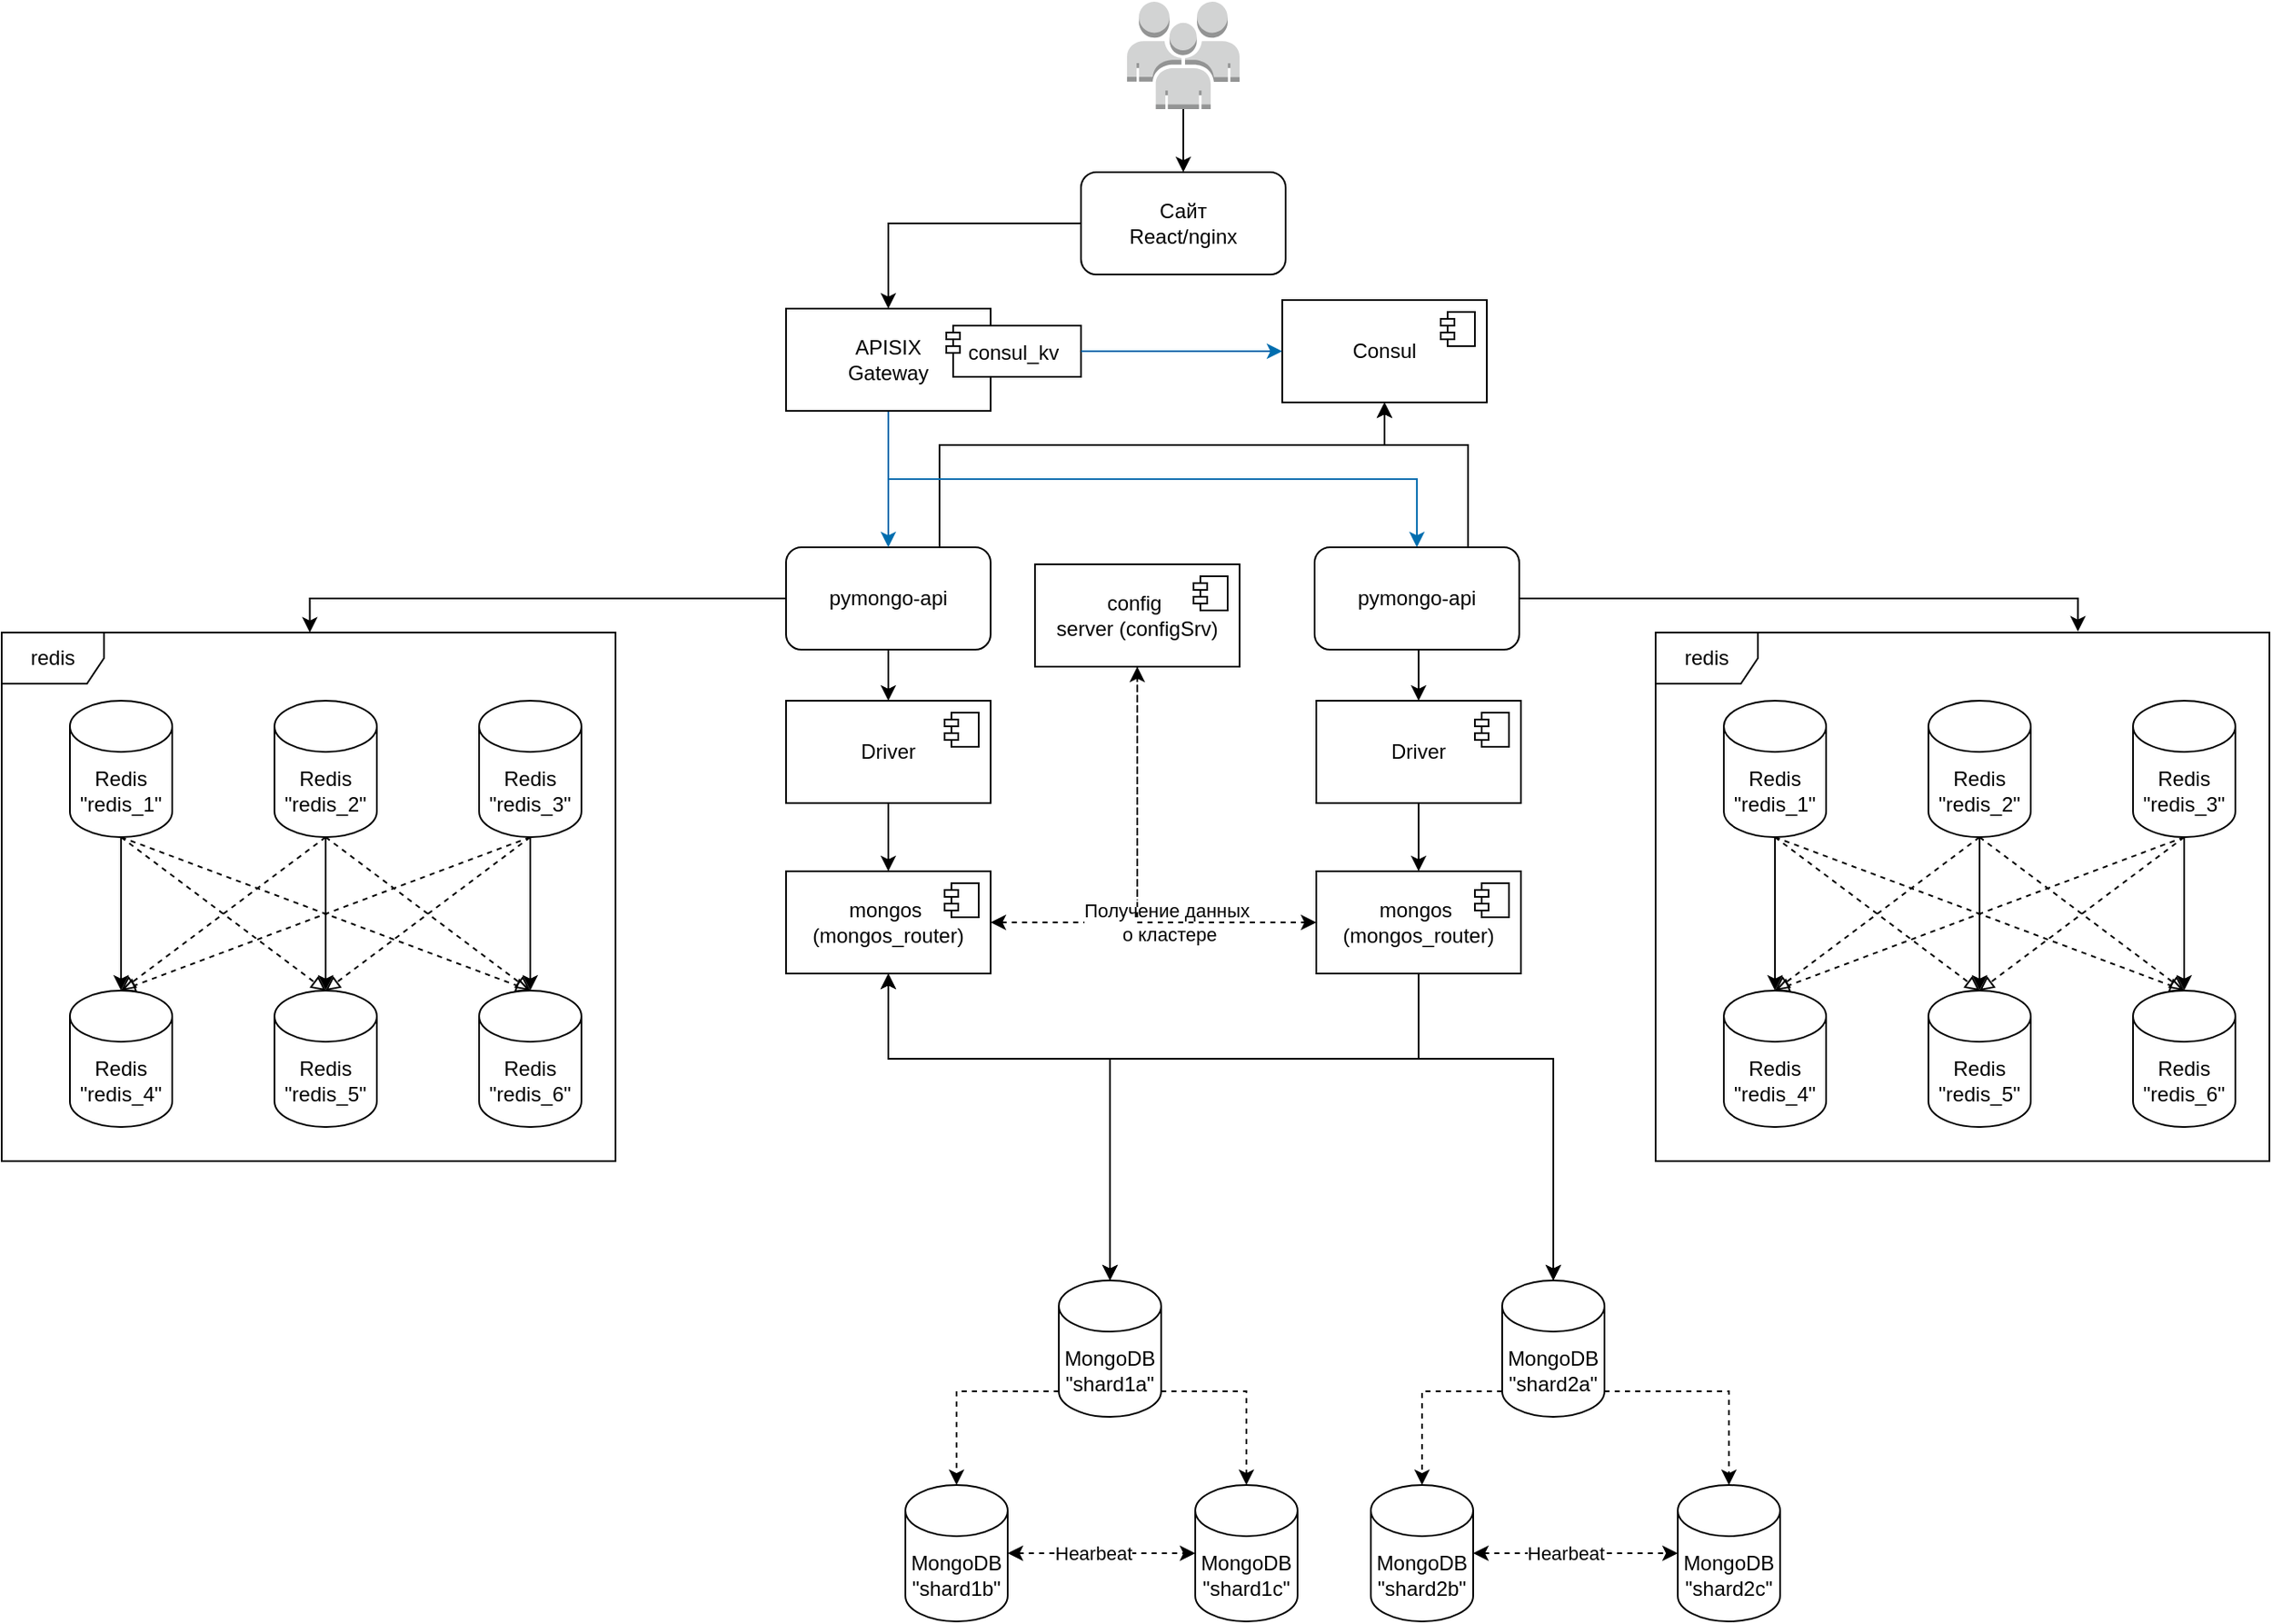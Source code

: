 <mxfile version="24.7.5">
  <diagram name="Страница — 1" id="JHpKE70PW2dIJ-TmPm44">
    <mxGraphModel dx="2440" dy="2577" grid="1" gridSize="10" guides="1" tooltips="1" connect="1" arrows="1" fold="1" page="1" pageScale="1" pageWidth="827" pageHeight="1169" math="0" shadow="0">
      <root>
        <mxCell id="0" />
        <mxCell id="1" parent="0" />
        <mxCell id="jbRxhANZMNm-0LjO1Y-F-145" value="MongoDB&lt;div&gt;&quot;shard1a&quot;&lt;/div&gt;" style="shape=cylinder3;whiteSpace=wrap;html=1;boundedLbl=1;backgroundOutline=1;size=15;" vertex="1" parent="1">
          <mxGeometry x="920" y="90" width="60" height="80" as="geometry" />
        </mxCell>
        <mxCell id="jbRxhANZMNm-0LjO1Y-F-146" style="edgeStyle=orthogonalEdgeStyle;rounded=0;orthogonalLoop=1;jettySize=auto;html=1;exitX=0.5;exitY=1;exitDx=0;exitDy=0;startArrow=classic;startFill=1;" edge="1" parent="1" source="jbRxhANZMNm-0LjO1Y-F-147" target="jbRxhANZMNm-0LjO1Y-F-145">
          <mxGeometry relative="1" as="geometry">
            <Array as="points">
              <mxPoint x="820" y="-40" />
              <mxPoint x="950" y="-40" />
            </Array>
          </mxGeometry>
        </mxCell>
        <mxCell id="jbRxhANZMNm-0LjO1Y-F-147" value="mongos&amp;nbsp;&lt;div&gt;(mongos_router)&lt;/div&gt;" style="html=1;dropTarget=0;whiteSpace=wrap;" vertex="1" parent="1">
          <mxGeometry x="760" y="-150" width="120" height="60" as="geometry" />
        </mxCell>
        <mxCell id="jbRxhANZMNm-0LjO1Y-F-148" value="" style="shape=module;jettyWidth=8;jettyHeight=4;" vertex="1" parent="jbRxhANZMNm-0LjO1Y-F-147">
          <mxGeometry x="1" width="20" height="20" relative="1" as="geometry">
            <mxPoint x="-27" y="7" as="offset" />
          </mxGeometry>
        </mxCell>
        <mxCell id="jbRxhANZMNm-0LjO1Y-F-149" style="edgeStyle=orthogonalEdgeStyle;rounded=0;orthogonalLoop=1;jettySize=auto;html=1;exitX=1;exitY=0.5;exitDx=0;exitDy=0;dashed=1;startArrow=classic;startFill=1;" edge="1" parent="1" source="jbRxhANZMNm-0LjO1Y-F-147" target="jbRxhANZMNm-0LjO1Y-F-152">
          <mxGeometry relative="1" as="geometry">
            <mxPoint x="1130" y="50" as="sourcePoint" />
          </mxGeometry>
        </mxCell>
        <mxCell id="jbRxhANZMNm-0LjO1Y-F-150" value="Получение данных&lt;div&gt;&amp;nbsp;о кластере&lt;/div&gt;" style="edgeLabel;html=1;align=center;verticalAlign=middle;resizable=0;points=[];" vertex="1" connectable="0" parent="jbRxhANZMNm-0LjO1Y-F-149">
          <mxGeometry x="-0.554" y="2" relative="1" as="geometry">
            <mxPoint x="50" y="2" as="offset" />
          </mxGeometry>
        </mxCell>
        <mxCell id="jbRxhANZMNm-0LjO1Y-F-151" style="edgeStyle=orthogonalEdgeStyle;rounded=0;orthogonalLoop=1;jettySize=auto;html=1;exitX=0.5;exitY=1;exitDx=0;exitDy=0;entryX=0;entryY=0.5;entryDx=0;entryDy=0;dashed=1;" edge="1" parent="1" source="jbRxhANZMNm-0LjO1Y-F-152" target="jbRxhANZMNm-0LjO1Y-F-228">
          <mxGeometry relative="1" as="geometry" />
        </mxCell>
        <mxCell id="jbRxhANZMNm-0LjO1Y-F-152" value="config&amp;nbsp;&lt;div&gt;server (configSrv)&lt;/div&gt;" style="html=1;dropTarget=0;whiteSpace=wrap;" vertex="1" parent="1">
          <mxGeometry x="906" y="-330" width="120" height="60" as="geometry" />
        </mxCell>
        <mxCell id="jbRxhANZMNm-0LjO1Y-F-153" value="" style="shape=module;jettyWidth=8;jettyHeight=4;" vertex="1" parent="jbRxhANZMNm-0LjO1Y-F-152">
          <mxGeometry x="1" width="20" height="20" relative="1" as="geometry">
            <mxPoint x="-27" y="7" as="offset" />
          </mxGeometry>
        </mxCell>
        <mxCell id="jbRxhANZMNm-0LjO1Y-F-154" style="edgeStyle=orthogonalEdgeStyle;rounded=0;orthogonalLoop=1;jettySize=auto;html=1;exitX=0.5;exitY=1;exitDx=0;exitDy=0;entryX=0.5;entryY=0;entryDx=0;entryDy=0;" edge="1" parent="1" source="jbRxhANZMNm-0LjO1Y-F-157" target="jbRxhANZMNm-0LjO1Y-F-173">
          <mxGeometry relative="1" as="geometry" />
        </mxCell>
        <mxCell id="jbRxhANZMNm-0LjO1Y-F-155" style="edgeStyle=orthogonalEdgeStyle;rounded=0;orthogonalLoop=1;jettySize=auto;html=1;exitX=0;exitY=0.5;exitDx=0;exitDy=0;entryX=0.502;entryY=0;entryDx=0;entryDy=0;entryPerimeter=0;" edge="1" parent="1" source="jbRxhANZMNm-0LjO1Y-F-157" target="jbRxhANZMNm-0LjO1Y-F-191">
          <mxGeometry relative="1" as="geometry">
            <mxPoint x="530" y="-180" as="targetPoint" />
          </mxGeometry>
        </mxCell>
        <mxCell id="jbRxhANZMNm-0LjO1Y-F-156" style="edgeStyle=orthogonalEdgeStyle;rounded=0;orthogonalLoop=1;jettySize=auto;html=1;exitX=0.75;exitY=0;exitDx=0;exitDy=0;entryX=0.5;entryY=1;entryDx=0;entryDy=0;" edge="1" parent="1" source="jbRxhANZMNm-0LjO1Y-F-157" target="jbRxhANZMNm-0LjO1Y-F-201">
          <mxGeometry relative="1" as="geometry">
            <Array as="points">
              <mxPoint x="850" y="-400" />
              <mxPoint x="1111" y="-400" />
            </Array>
          </mxGeometry>
        </mxCell>
        <mxCell id="jbRxhANZMNm-0LjO1Y-F-157" value="pymongo-api" style="rounded=1;whiteSpace=wrap;html=1;" vertex="1" parent="1">
          <mxGeometry x="760" y="-340" width="120" height="60" as="geometry" />
        </mxCell>
        <mxCell id="jbRxhANZMNm-0LjO1Y-F-158" style="edgeStyle=orthogonalEdgeStyle;rounded=0;orthogonalLoop=1;jettySize=auto;html=1;exitX=0.5;exitY=1;exitDx=0;exitDy=0;entryX=0.5;entryY=0;entryDx=0;entryDy=0;entryPerimeter=0;startArrow=classic;startFill=1;" edge="1" parent="1" source="jbRxhANZMNm-0LjO1Y-F-147" target="jbRxhANZMNm-0LjO1Y-F-165">
          <mxGeometry relative="1" as="geometry">
            <mxPoint x="1070" y="80" as="sourcePoint" />
            <mxPoint x="1070" y="140" as="targetPoint" />
            <Array as="points">
              <mxPoint x="820" y="-40" />
              <mxPoint x="1210" y="-40" />
            </Array>
          </mxGeometry>
        </mxCell>
        <mxCell id="jbRxhANZMNm-0LjO1Y-F-159" value="&lt;div&gt;MongoDB&lt;div&gt;&quot;shard1b&quot;&lt;/div&gt;&lt;/div&gt;" style="shape=cylinder3;whiteSpace=wrap;html=1;boundedLbl=1;backgroundOutline=1;size=15;" vertex="1" parent="1">
          <mxGeometry x="830" y="210" width="60" height="80" as="geometry" />
        </mxCell>
        <mxCell id="jbRxhANZMNm-0LjO1Y-F-160" value="&lt;div&gt;MongoDB&lt;div&gt;&quot;shard1c&quot;&lt;/div&gt;&lt;/div&gt;" style="shape=cylinder3;whiteSpace=wrap;html=1;boundedLbl=1;backgroundOutline=1;size=15;" vertex="1" parent="1">
          <mxGeometry x="1000" y="210" width="60" height="80" as="geometry" />
        </mxCell>
        <mxCell id="jbRxhANZMNm-0LjO1Y-F-161" style="edgeStyle=orthogonalEdgeStyle;rounded=0;orthogonalLoop=1;jettySize=auto;html=1;exitX=0;exitY=1;exitDx=0;exitDy=-15;exitPerimeter=0;entryX=0.5;entryY=0;entryDx=0;entryDy=0;entryPerimeter=0;dashed=1;" edge="1" parent="1" source="jbRxhANZMNm-0LjO1Y-F-145" target="jbRxhANZMNm-0LjO1Y-F-159">
          <mxGeometry relative="1" as="geometry">
            <mxPoint x="950" y="340" as="targetPoint" />
          </mxGeometry>
        </mxCell>
        <mxCell id="jbRxhANZMNm-0LjO1Y-F-162" style="edgeStyle=orthogonalEdgeStyle;rounded=0;orthogonalLoop=1;jettySize=auto;html=1;exitX=1;exitY=1;exitDx=0;exitDy=-15;exitPerimeter=0;entryX=0.5;entryY=0;entryDx=0;entryDy=0;entryPerimeter=0;dashed=1;" edge="1" parent="1" source="jbRxhANZMNm-0LjO1Y-F-145" target="jbRxhANZMNm-0LjO1Y-F-160">
          <mxGeometry relative="1" as="geometry" />
        </mxCell>
        <mxCell id="jbRxhANZMNm-0LjO1Y-F-163" style="edgeStyle=orthogonalEdgeStyle;rounded=0;orthogonalLoop=1;jettySize=auto;html=1;exitX=1;exitY=0.5;exitDx=0;exitDy=0;exitPerimeter=0;entryX=0;entryY=0.5;entryDx=0;entryDy=0;entryPerimeter=0;startArrow=classic;startFill=1;dashed=1;" edge="1" parent="1" source="jbRxhANZMNm-0LjO1Y-F-159" target="jbRxhANZMNm-0LjO1Y-F-160">
          <mxGeometry relative="1" as="geometry" />
        </mxCell>
        <mxCell id="jbRxhANZMNm-0LjO1Y-F-164" value="Hearbeat" style="edgeLabel;html=1;align=center;verticalAlign=middle;resizable=0;points=[];" vertex="1" connectable="0" parent="jbRxhANZMNm-0LjO1Y-F-163">
          <mxGeometry x="-0.203" relative="1" as="geometry">
            <mxPoint x="6" as="offset" />
          </mxGeometry>
        </mxCell>
        <mxCell id="jbRxhANZMNm-0LjO1Y-F-165" value="MongoDB&lt;div&gt;&quot;shard2a&quot;&lt;br&gt;&lt;/div&gt;" style="shape=cylinder3;whiteSpace=wrap;html=1;boundedLbl=1;backgroundOutline=1;size=15;" vertex="1" parent="1">
          <mxGeometry x="1180" y="90" width="60" height="80" as="geometry" />
        </mxCell>
        <mxCell id="jbRxhANZMNm-0LjO1Y-F-166" value="&lt;div&gt;MongoDB&lt;div&gt;&quot;shard2b&quot;&lt;/div&gt;&lt;/div&gt;" style="shape=cylinder3;whiteSpace=wrap;html=1;boundedLbl=1;backgroundOutline=1;size=15;" vertex="1" parent="1">
          <mxGeometry x="1103" y="210" width="60" height="80" as="geometry" />
        </mxCell>
        <mxCell id="jbRxhANZMNm-0LjO1Y-F-167" value="MongoDB&lt;div&gt;&quot;shard2c&quot;&lt;/div&gt;" style="shape=cylinder3;whiteSpace=wrap;html=1;boundedLbl=1;backgroundOutline=1;size=15;" vertex="1" parent="1">
          <mxGeometry x="1283" y="210" width="60" height="80" as="geometry" />
        </mxCell>
        <mxCell id="jbRxhANZMNm-0LjO1Y-F-168" style="edgeStyle=orthogonalEdgeStyle;rounded=0;orthogonalLoop=1;jettySize=auto;html=1;exitX=0;exitY=1;exitDx=0;exitDy=-15;exitPerimeter=0;dashed=1;entryX=0.5;entryY=0;entryDx=0;entryDy=0;entryPerimeter=0;" edge="1" parent="1" source="jbRxhANZMNm-0LjO1Y-F-165" target="jbRxhANZMNm-0LjO1Y-F-166">
          <mxGeometry relative="1" as="geometry">
            <mxPoint x="1220" y="340" as="targetPoint" />
          </mxGeometry>
        </mxCell>
        <mxCell id="jbRxhANZMNm-0LjO1Y-F-169" style="edgeStyle=orthogonalEdgeStyle;rounded=0;orthogonalLoop=1;jettySize=auto;html=1;exitX=1;exitY=1;exitDx=0;exitDy=-15;exitPerimeter=0;entryX=0.5;entryY=0;entryDx=0;entryDy=0;entryPerimeter=0;dashed=1;" edge="1" parent="1" source="jbRxhANZMNm-0LjO1Y-F-165" target="jbRxhANZMNm-0LjO1Y-F-167">
          <mxGeometry relative="1" as="geometry" />
        </mxCell>
        <mxCell id="jbRxhANZMNm-0LjO1Y-F-170" style="edgeStyle=orthogonalEdgeStyle;rounded=0;orthogonalLoop=1;jettySize=auto;html=1;exitX=1;exitY=0.5;exitDx=0;exitDy=0;exitPerimeter=0;entryX=0;entryY=0.5;entryDx=0;entryDy=0;entryPerimeter=0;startArrow=classic;startFill=1;dashed=1;" edge="1" parent="1" source="jbRxhANZMNm-0LjO1Y-F-166" target="jbRxhANZMNm-0LjO1Y-F-167">
          <mxGeometry relative="1" as="geometry" />
        </mxCell>
        <mxCell id="jbRxhANZMNm-0LjO1Y-F-171" value="Hearbeat" style="edgeLabel;html=1;align=center;verticalAlign=middle;resizable=0;points=[];" vertex="1" connectable="0" parent="jbRxhANZMNm-0LjO1Y-F-170">
          <mxGeometry x="-0.203" relative="1" as="geometry">
            <mxPoint x="6" as="offset" />
          </mxGeometry>
        </mxCell>
        <mxCell id="jbRxhANZMNm-0LjO1Y-F-172" style="edgeStyle=orthogonalEdgeStyle;rounded=0;orthogonalLoop=1;jettySize=auto;html=1;exitX=0.5;exitY=1;exitDx=0;exitDy=0;entryX=0.5;entryY=0;entryDx=0;entryDy=0;" edge="1" parent="1" source="jbRxhANZMNm-0LjO1Y-F-173" target="jbRxhANZMNm-0LjO1Y-F-147">
          <mxGeometry relative="1" as="geometry" />
        </mxCell>
        <mxCell id="jbRxhANZMNm-0LjO1Y-F-173" value="Driver" style="html=1;dropTarget=0;whiteSpace=wrap;" vertex="1" parent="1">
          <mxGeometry x="760" y="-250" width="120" height="60" as="geometry" />
        </mxCell>
        <mxCell id="jbRxhANZMNm-0LjO1Y-F-174" value="" style="shape=module;jettyWidth=8;jettyHeight=4;" vertex="1" parent="jbRxhANZMNm-0LjO1Y-F-173">
          <mxGeometry x="1" width="20" height="20" relative="1" as="geometry">
            <mxPoint x="-27" y="7" as="offset" />
          </mxGeometry>
        </mxCell>
        <mxCell id="jbRxhANZMNm-0LjO1Y-F-175" value="" style="group" vertex="1" connectable="0" parent="1">
          <mxGeometry x="300" y="-290" width="360" height="310" as="geometry" />
        </mxCell>
        <mxCell id="jbRxhANZMNm-0LjO1Y-F-176" value="Redis&lt;div&gt;&quot;redis_1&quot;&lt;/div&gt;" style="shape=cylinder3;whiteSpace=wrap;html=1;boundedLbl=1;backgroundOutline=1;size=15;" vertex="1" parent="jbRxhANZMNm-0LjO1Y-F-175">
          <mxGeometry x="40" y="40" width="60" height="80" as="geometry" />
        </mxCell>
        <mxCell id="jbRxhANZMNm-0LjO1Y-F-177" value="Redis&lt;div&gt;&quot;redis_2&quot;&lt;/div&gt;" style="shape=cylinder3;whiteSpace=wrap;html=1;boundedLbl=1;backgroundOutline=1;size=15;" vertex="1" parent="jbRxhANZMNm-0LjO1Y-F-175">
          <mxGeometry x="160" y="40" width="60" height="80" as="geometry" />
        </mxCell>
        <mxCell id="jbRxhANZMNm-0LjO1Y-F-178" value="Redis&lt;div&gt;&quot;redis_3&quot;&lt;/div&gt;" style="shape=cylinder3;whiteSpace=wrap;html=1;boundedLbl=1;backgroundOutline=1;size=15;" vertex="1" parent="jbRxhANZMNm-0LjO1Y-F-175">
          <mxGeometry x="280" y="40" width="60" height="80" as="geometry" />
        </mxCell>
        <mxCell id="jbRxhANZMNm-0LjO1Y-F-179" value="Redis&lt;div&gt;&quot;redis_4&quot;&lt;/div&gt;" style="shape=cylinder3;whiteSpace=wrap;html=1;boundedLbl=1;backgroundOutline=1;size=15;" vertex="1" parent="jbRxhANZMNm-0LjO1Y-F-175">
          <mxGeometry x="40" y="210" width="60" height="80" as="geometry" />
        </mxCell>
        <mxCell id="jbRxhANZMNm-0LjO1Y-F-180" value="Redis&lt;div&gt;&quot;redis_5&quot;&lt;/div&gt;" style="shape=cylinder3;whiteSpace=wrap;html=1;boundedLbl=1;backgroundOutline=1;size=15;" vertex="1" parent="jbRxhANZMNm-0LjO1Y-F-175">
          <mxGeometry x="160" y="210" width="60" height="80" as="geometry" />
        </mxCell>
        <mxCell id="jbRxhANZMNm-0LjO1Y-F-181" value="Redis&lt;div&gt;&quot;redis_6&quot;&lt;/div&gt;" style="shape=cylinder3;whiteSpace=wrap;html=1;boundedLbl=1;backgroundOutline=1;size=15;" vertex="1" parent="jbRxhANZMNm-0LjO1Y-F-175">
          <mxGeometry x="280" y="210" width="60" height="80" as="geometry" />
        </mxCell>
        <mxCell id="jbRxhANZMNm-0LjO1Y-F-182" style="edgeStyle=orthogonalEdgeStyle;rounded=0;orthogonalLoop=1;jettySize=auto;html=1;exitX=0.5;exitY=1;exitDx=0;exitDy=0;exitPerimeter=0;entryX=0.5;entryY=0;entryDx=0;entryDy=0;entryPerimeter=0;" edge="1" parent="jbRxhANZMNm-0LjO1Y-F-175" source="jbRxhANZMNm-0LjO1Y-F-176" target="jbRxhANZMNm-0LjO1Y-F-179">
          <mxGeometry relative="1" as="geometry" />
        </mxCell>
        <mxCell id="jbRxhANZMNm-0LjO1Y-F-183" style="edgeStyle=orthogonalEdgeStyle;rounded=0;orthogonalLoop=1;jettySize=auto;html=1;exitX=0.5;exitY=1;exitDx=0;exitDy=0;exitPerimeter=0;entryX=0.5;entryY=0;entryDx=0;entryDy=0;entryPerimeter=0;" edge="1" parent="jbRxhANZMNm-0LjO1Y-F-175" source="jbRxhANZMNm-0LjO1Y-F-177" target="jbRxhANZMNm-0LjO1Y-F-180">
          <mxGeometry relative="1" as="geometry" />
        </mxCell>
        <mxCell id="jbRxhANZMNm-0LjO1Y-F-184" style="edgeStyle=orthogonalEdgeStyle;rounded=0;orthogonalLoop=1;jettySize=auto;html=1;exitX=0.5;exitY=1;exitDx=0;exitDy=0;exitPerimeter=0;entryX=0.5;entryY=0;entryDx=0;entryDy=0;entryPerimeter=0;" edge="1" parent="jbRxhANZMNm-0LjO1Y-F-175" source="jbRxhANZMNm-0LjO1Y-F-178" target="jbRxhANZMNm-0LjO1Y-F-181">
          <mxGeometry relative="1" as="geometry" />
        </mxCell>
        <mxCell id="jbRxhANZMNm-0LjO1Y-F-185" value="" style="endArrow=block;dashed=1;endFill=0;endSize=6;html=1;rounded=0;entryX=0.5;entryY=0;entryDx=0;entryDy=0;entryPerimeter=0;" edge="1" parent="jbRxhANZMNm-0LjO1Y-F-175" target="jbRxhANZMNm-0LjO1Y-F-180">
          <mxGeometry width="160" relative="1" as="geometry">
            <mxPoint x="70" y="120" as="sourcePoint" />
            <mxPoint x="190" y="160" as="targetPoint" />
          </mxGeometry>
        </mxCell>
        <mxCell id="jbRxhANZMNm-0LjO1Y-F-186" value="" style="endArrow=block;dashed=1;endFill=0;endSize=6;html=1;rounded=0;exitX=0.5;exitY=1;exitDx=0;exitDy=0;exitPerimeter=0;entryX=0.5;entryY=0;entryDx=0;entryDy=0;entryPerimeter=0;" edge="1" parent="jbRxhANZMNm-0LjO1Y-F-175" source="jbRxhANZMNm-0LjO1Y-F-176" target="jbRxhANZMNm-0LjO1Y-F-181">
          <mxGeometry width="160" relative="1" as="geometry">
            <mxPoint x="80" y="130" as="sourcePoint" />
            <mxPoint x="310" y="160" as="targetPoint" />
          </mxGeometry>
        </mxCell>
        <mxCell id="jbRxhANZMNm-0LjO1Y-F-187" value="" style="endArrow=block;dashed=1;endFill=0;endSize=6;html=1;rounded=0;exitX=0.5;exitY=1;exitDx=0;exitDy=0;exitPerimeter=0;entryX=0.5;entryY=0;entryDx=0;entryDy=0;entryPerimeter=0;" edge="1" parent="jbRxhANZMNm-0LjO1Y-F-175" source="jbRxhANZMNm-0LjO1Y-F-177" target="jbRxhANZMNm-0LjO1Y-F-181">
          <mxGeometry width="160" relative="1" as="geometry">
            <mxPoint x="80" y="130" as="sourcePoint" />
            <mxPoint x="310" y="160" as="targetPoint" />
          </mxGeometry>
        </mxCell>
        <mxCell id="jbRxhANZMNm-0LjO1Y-F-188" value="" style="endArrow=block;dashed=1;endFill=0;endSize=6;html=1;rounded=0;exitX=0.5;exitY=1;exitDx=0;exitDy=0;exitPerimeter=0;entryX=0.5;entryY=0;entryDx=0;entryDy=0;entryPerimeter=0;" edge="1" parent="jbRxhANZMNm-0LjO1Y-F-175" source="jbRxhANZMNm-0LjO1Y-F-177" target="jbRxhANZMNm-0LjO1Y-F-179">
          <mxGeometry width="160" relative="1" as="geometry">
            <mxPoint x="90" y="140" as="sourcePoint" />
            <mxPoint x="330" y="180" as="targetPoint" />
          </mxGeometry>
        </mxCell>
        <mxCell id="jbRxhANZMNm-0LjO1Y-F-189" value="" style="endArrow=block;dashed=1;endFill=0;endSize=6;html=1;rounded=0;entryX=0.5;entryY=0;entryDx=0;entryDy=0;entryPerimeter=0;exitX=0.5;exitY=1;exitDx=0;exitDy=0;exitPerimeter=0;" edge="1" parent="jbRxhANZMNm-0LjO1Y-F-175" source="jbRxhANZMNm-0LjO1Y-F-178" target="jbRxhANZMNm-0LjO1Y-F-180">
          <mxGeometry width="160" relative="1" as="geometry">
            <mxPoint x="80" y="130" as="sourcePoint" />
            <mxPoint x="200" y="220" as="targetPoint" />
          </mxGeometry>
        </mxCell>
        <mxCell id="jbRxhANZMNm-0LjO1Y-F-190" value="" style="endArrow=block;dashed=1;endFill=0;endSize=6;html=1;rounded=0;entryX=0.5;entryY=0;entryDx=0;entryDy=0;entryPerimeter=0;exitX=0.5;exitY=1;exitDx=0;exitDy=0;exitPerimeter=0;" edge="1" parent="jbRxhANZMNm-0LjO1Y-F-175" source="jbRxhANZMNm-0LjO1Y-F-178" target="jbRxhANZMNm-0LjO1Y-F-179">
          <mxGeometry width="160" relative="1" as="geometry">
            <mxPoint x="90" y="140" as="sourcePoint" />
            <mxPoint x="210" y="230" as="targetPoint" />
          </mxGeometry>
        </mxCell>
        <mxCell id="jbRxhANZMNm-0LjO1Y-F-191" value="redis" style="shape=umlFrame;whiteSpace=wrap;html=1;pointerEvents=0;" vertex="1" parent="jbRxhANZMNm-0LjO1Y-F-175">
          <mxGeometry width="360" height="310" as="geometry" />
        </mxCell>
        <mxCell id="jbRxhANZMNm-0LjO1Y-F-192" style="edgeStyle=orthogonalEdgeStyle;rounded=0;orthogonalLoop=1;jettySize=auto;html=1;exitX=0.5;exitY=1;exitDx=0;exitDy=0;exitPerimeter=0;entryX=0.5;entryY=0;entryDx=0;entryDy=0;" edge="1" parent="1" source="jbRxhANZMNm-0LjO1Y-F-193" target="jbRxhANZMNm-0LjO1Y-F-196">
          <mxGeometry relative="1" as="geometry" />
        </mxCell>
        <mxCell id="jbRxhANZMNm-0LjO1Y-F-193" value="" style="outlineConnect=0;dashed=0;verticalLabelPosition=bottom;verticalAlign=top;align=center;html=1;shape=mxgraph.aws3.users;fillColor=#D2D3D3;gradientColor=none;" vertex="1" parent="1">
          <mxGeometry x="960" y="-660" width="66" height="63" as="geometry" />
        </mxCell>
        <mxCell id="jbRxhANZMNm-0LjO1Y-F-194" style="edgeStyle=orthogonalEdgeStyle;rounded=0;orthogonalLoop=1;jettySize=auto;html=1;exitX=0;exitY=0.5;exitDx=0;exitDy=0;entryX=0.5;entryY=0;entryDx=0;entryDy=0;" edge="1" parent="1" source="jbRxhANZMNm-0LjO1Y-F-196" target="jbRxhANZMNm-0LjO1Y-F-199">
          <mxGeometry relative="1" as="geometry" />
        </mxCell>
        <mxCell id="jbRxhANZMNm-0LjO1Y-F-196" value="Сайт&lt;div&gt;React/nginx&lt;/div&gt;" style="rounded=1;whiteSpace=wrap;html=1;" vertex="1" parent="1">
          <mxGeometry x="933" y="-560" width="120" height="60" as="geometry" />
        </mxCell>
        <mxCell id="jbRxhANZMNm-0LjO1Y-F-197" style="edgeStyle=orthogonalEdgeStyle;rounded=0;orthogonalLoop=1;jettySize=auto;html=1;exitX=0.5;exitY=1;exitDx=0;exitDy=0;entryX=0.5;entryY=0;entryDx=0;entryDy=0;fillColor=#1ba1e2;strokeColor=#006EAF;" edge="1" parent="1" source="jbRxhANZMNm-0LjO1Y-F-199" target="jbRxhANZMNm-0LjO1Y-F-157">
          <mxGeometry relative="1" as="geometry" />
        </mxCell>
        <mxCell id="jbRxhANZMNm-0LjO1Y-F-198" style="edgeStyle=orthogonalEdgeStyle;rounded=0;orthogonalLoop=1;jettySize=auto;html=1;exitX=0.5;exitY=1;exitDx=0;exitDy=0;entryX=0.5;entryY=0;entryDx=0;entryDy=0;fillColor=#1ba1e2;strokeColor=#006EAF;" edge="1" parent="1" source="jbRxhANZMNm-0LjO1Y-F-199" target="jbRxhANZMNm-0LjO1Y-F-207">
          <mxGeometry relative="1" as="geometry" />
        </mxCell>
        <mxCell id="jbRxhANZMNm-0LjO1Y-F-199" value="APISIX&lt;div&gt;Gateway&lt;/div&gt;" style="html=1;dropTarget=0;whiteSpace=wrap;" vertex="1" parent="1">
          <mxGeometry x="760" y="-480" width="120" height="60" as="geometry" />
        </mxCell>
        <mxCell id="jbRxhANZMNm-0LjO1Y-F-200" value="consul_kv" style="shape=module;jettyWidth=8;jettyHeight=4;" vertex="1" parent="jbRxhANZMNm-0LjO1Y-F-199">
          <mxGeometry x="1" width="79" height="30" relative="1" as="geometry">
            <mxPoint x="-26" y="10" as="offset" />
          </mxGeometry>
        </mxCell>
        <mxCell id="jbRxhANZMNm-0LjO1Y-F-201" value="Consul" style="html=1;dropTarget=0;whiteSpace=wrap;" vertex="1" parent="1">
          <mxGeometry x="1051" y="-485" width="120" height="60" as="geometry" />
        </mxCell>
        <mxCell id="jbRxhANZMNm-0LjO1Y-F-202" value="" style="shape=module;jettyWidth=8;jettyHeight=4;" vertex="1" parent="jbRxhANZMNm-0LjO1Y-F-201">
          <mxGeometry x="1" width="20" height="20" relative="1" as="geometry">
            <mxPoint x="-27" y="7" as="offset" />
          </mxGeometry>
        </mxCell>
        <mxCell id="jbRxhANZMNm-0LjO1Y-F-203" style="edgeStyle=orthogonalEdgeStyle;rounded=0;orthogonalLoop=1;jettySize=auto;html=1;exitX=1;exitY=0.5;exitDx=0;exitDy=0;entryX=0;entryY=0.5;entryDx=0;entryDy=0;fillColor=#1ba1e2;strokeColor=#006EAF;" edge="1" parent="1" source="jbRxhANZMNm-0LjO1Y-F-200" target="jbRxhANZMNm-0LjO1Y-F-201">
          <mxGeometry relative="1" as="geometry" />
        </mxCell>
        <mxCell id="jbRxhANZMNm-0LjO1Y-F-204" style="edgeStyle=orthogonalEdgeStyle;rounded=0;orthogonalLoop=1;jettySize=auto;html=1;exitX=0.75;exitY=0;exitDx=0;exitDy=0;entryX=0.5;entryY=1;entryDx=0;entryDy=0;" edge="1" parent="1" source="jbRxhANZMNm-0LjO1Y-F-207" target="jbRxhANZMNm-0LjO1Y-F-201">
          <mxGeometry relative="1" as="geometry">
            <Array as="points">
              <mxPoint x="1160" y="-400" />
              <mxPoint x="1111" y="-400" />
            </Array>
          </mxGeometry>
        </mxCell>
        <mxCell id="jbRxhANZMNm-0LjO1Y-F-205" style="edgeStyle=orthogonalEdgeStyle;rounded=0;orthogonalLoop=1;jettySize=auto;html=1;exitX=1;exitY=0.5;exitDx=0;exitDy=0;entryX=0.688;entryY=-0.002;entryDx=0;entryDy=0;entryPerimeter=0;" edge="1" parent="1" source="jbRxhANZMNm-0LjO1Y-F-207" target="jbRxhANZMNm-0LjO1Y-F-224">
          <mxGeometry relative="1" as="geometry">
            <mxPoint x="1460" y="-320" as="targetPoint" />
          </mxGeometry>
        </mxCell>
        <mxCell id="jbRxhANZMNm-0LjO1Y-F-206" style="edgeStyle=orthogonalEdgeStyle;rounded=0;orthogonalLoop=1;jettySize=auto;html=1;exitX=0.5;exitY=1;exitDx=0;exitDy=0;entryX=0.5;entryY=0;entryDx=0;entryDy=0;" edge="1" parent="1" source="jbRxhANZMNm-0LjO1Y-F-207" target="jbRxhANZMNm-0LjO1Y-F-226">
          <mxGeometry relative="1" as="geometry" />
        </mxCell>
        <mxCell id="jbRxhANZMNm-0LjO1Y-F-207" value="pymongo-api" style="rounded=1;whiteSpace=wrap;html=1;" vertex="1" parent="1">
          <mxGeometry x="1070" y="-340" width="120" height="60" as="geometry" />
        </mxCell>
        <mxCell id="jbRxhANZMNm-0LjO1Y-F-208" value="" style="group" vertex="1" connectable="0" parent="1">
          <mxGeometry x="1270" y="-290" width="360" height="310" as="geometry" />
        </mxCell>
        <mxCell id="jbRxhANZMNm-0LjO1Y-F-209" value="Redis&lt;div&gt;&quot;redis_1&quot;&lt;/div&gt;" style="shape=cylinder3;whiteSpace=wrap;html=1;boundedLbl=1;backgroundOutline=1;size=15;" vertex="1" parent="jbRxhANZMNm-0LjO1Y-F-208">
          <mxGeometry x="40" y="40" width="60" height="80" as="geometry" />
        </mxCell>
        <mxCell id="jbRxhANZMNm-0LjO1Y-F-210" value="Redis&lt;div&gt;&quot;redis_2&quot;&lt;/div&gt;" style="shape=cylinder3;whiteSpace=wrap;html=1;boundedLbl=1;backgroundOutline=1;size=15;" vertex="1" parent="jbRxhANZMNm-0LjO1Y-F-208">
          <mxGeometry x="160" y="40" width="60" height="80" as="geometry" />
        </mxCell>
        <mxCell id="jbRxhANZMNm-0LjO1Y-F-211" value="Redis&lt;div&gt;&quot;redis_3&quot;&lt;/div&gt;" style="shape=cylinder3;whiteSpace=wrap;html=1;boundedLbl=1;backgroundOutline=1;size=15;" vertex="1" parent="jbRxhANZMNm-0LjO1Y-F-208">
          <mxGeometry x="280" y="40" width="60" height="80" as="geometry" />
        </mxCell>
        <mxCell id="jbRxhANZMNm-0LjO1Y-F-212" value="Redis&lt;div&gt;&quot;redis_4&quot;&lt;/div&gt;" style="shape=cylinder3;whiteSpace=wrap;html=1;boundedLbl=1;backgroundOutline=1;size=15;" vertex="1" parent="jbRxhANZMNm-0LjO1Y-F-208">
          <mxGeometry x="40" y="210" width="60" height="80" as="geometry" />
        </mxCell>
        <mxCell id="jbRxhANZMNm-0LjO1Y-F-213" value="Redis&lt;div&gt;&quot;redis_5&quot;&lt;/div&gt;" style="shape=cylinder3;whiteSpace=wrap;html=1;boundedLbl=1;backgroundOutline=1;size=15;" vertex="1" parent="jbRxhANZMNm-0LjO1Y-F-208">
          <mxGeometry x="160" y="210" width="60" height="80" as="geometry" />
        </mxCell>
        <mxCell id="jbRxhANZMNm-0LjO1Y-F-214" value="Redis&lt;div&gt;&quot;redis_6&quot;&lt;/div&gt;" style="shape=cylinder3;whiteSpace=wrap;html=1;boundedLbl=1;backgroundOutline=1;size=15;" vertex="1" parent="jbRxhANZMNm-0LjO1Y-F-208">
          <mxGeometry x="280" y="210" width="60" height="80" as="geometry" />
        </mxCell>
        <mxCell id="jbRxhANZMNm-0LjO1Y-F-215" style="edgeStyle=orthogonalEdgeStyle;rounded=0;orthogonalLoop=1;jettySize=auto;html=1;exitX=0.5;exitY=1;exitDx=0;exitDy=0;exitPerimeter=0;entryX=0.5;entryY=0;entryDx=0;entryDy=0;entryPerimeter=0;" edge="1" parent="jbRxhANZMNm-0LjO1Y-F-208" source="jbRxhANZMNm-0LjO1Y-F-209" target="jbRxhANZMNm-0LjO1Y-F-212">
          <mxGeometry relative="1" as="geometry" />
        </mxCell>
        <mxCell id="jbRxhANZMNm-0LjO1Y-F-216" style="edgeStyle=orthogonalEdgeStyle;rounded=0;orthogonalLoop=1;jettySize=auto;html=1;exitX=0.5;exitY=1;exitDx=0;exitDy=0;exitPerimeter=0;entryX=0.5;entryY=0;entryDx=0;entryDy=0;entryPerimeter=0;" edge="1" parent="jbRxhANZMNm-0LjO1Y-F-208" source="jbRxhANZMNm-0LjO1Y-F-210" target="jbRxhANZMNm-0LjO1Y-F-213">
          <mxGeometry relative="1" as="geometry" />
        </mxCell>
        <mxCell id="jbRxhANZMNm-0LjO1Y-F-217" style="edgeStyle=orthogonalEdgeStyle;rounded=0;orthogonalLoop=1;jettySize=auto;html=1;exitX=0.5;exitY=1;exitDx=0;exitDy=0;exitPerimeter=0;entryX=0.5;entryY=0;entryDx=0;entryDy=0;entryPerimeter=0;" edge="1" parent="jbRxhANZMNm-0LjO1Y-F-208" source="jbRxhANZMNm-0LjO1Y-F-211" target="jbRxhANZMNm-0LjO1Y-F-214">
          <mxGeometry relative="1" as="geometry" />
        </mxCell>
        <mxCell id="jbRxhANZMNm-0LjO1Y-F-218" value="" style="endArrow=block;dashed=1;endFill=0;endSize=6;html=1;rounded=0;entryX=0.5;entryY=0;entryDx=0;entryDy=0;entryPerimeter=0;" edge="1" parent="jbRxhANZMNm-0LjO1Y-F-208" target="jbRxhANZMNm-0LjO1Y-F-213">
          <mxGeometry width="160" relative="1" as="geometry">
            <mxPoint x="70" y="120" as="sourcePoint" />
            <mxPoint x="190" y="160" as="targetPoint" />
          </mxGeometry>
        </mxCell>
        <mxCell id="jbRxhANZMNm-0LjO1Y-F-219" value="" style="endArrow=block;dashed=1;endFill=0;endSize=6;html=1;rounded=0;exitX=0.5;exitY=1;exitDx=0;exitDy=0;exitPerimeter=0;entryX=0.5;entryY=0;entryDx=0;entryDy=0;entryPerimeter=0;" edge="1" parent="jbRxhANZMNm-0LjO1Y-F-208" source="jbRxhANZMNm-0LjO1Y-F-209" target="jbRxhANZMNm-0LjO1Y-F-214">
          <mxGeometry width="160" relative="1" as="geometry">
            <mxPoint x="80" y="130" as="sourcePoint" />
            <mxPoint x="310" y="160" as="targetPoint" />
          </mxGeometry>
        </mxCell>
        <mxCell id="jbRxhANZMNm-0LjO1Y-F-220" value="" style="endArrow=block;dashed=1;endFill=0;endSize=6;html=1;rounded=0;exitX=0.5;exitY=1;exitDx=0;exitDy=0;exitPerimeter=0;entryX=0.5;entryY=0;entryDx=0;entryDy=0;entryPerimeter=0;" edge="1" parent="jbRxhANZMNm-0LjO1Y-F-208" source="jbRxhANZMNm-0LjO1Y-F-210" target="jbRxhANZMNm-0LjO1Y-F-214">
          <mxGeometry width="160" relative="1" as="geometry">
            <mxPoint x="80" y="130" as="sourcePoint" />
            <mxPoint x="310" y="160" as="targetPoint" />
          </mxGeometry>
        </mxCell>
        <mxCell id="jbRxhANZMNm-0LjO1Y-F-221" value="" style="endArrow=block;dashed=1;endFill=0;endSize=6;html=1;rounded=0;exitX=0.5;exitY=1;exitDx=0;exitDy=0;exitPerimeter=0;entryX=0.5;entryY=0;entryDx=0;entryDy=0;entryPerimeter=0;" edge="1" parent="jbRxhANZMNm-0LjO1Y-F-208" source="jbRxhANZMNm-0LjO1Y-F-210" target="jbRxhANZMNm-0LjO1Y-F-212">
          <mxGeometry width="160" relative="1" as="geometry">
            <mxPoint x="90" y="140" as="sourcePoint" />
            <mxPoint x="330" y="180" as="targetPoint" />
          </mxGeometry>
        </mxCell>
        <mxCell id="jbRxhANZMNm-0LjO1Y-F-222" value="" style="endArrow=block;dashed=1;endFill=0;endSize=6;html=1;rounded=0;entryX=0.5;entryY=0;entryDx=0;entryDy=0;entryPerimeter=0;exitX=0.5;exitY=1;exitDx=0;exitDy=0;exitPerimeter=0;" edge="1" parent="jbRxhANZMNm-0LjO1Y-F-208" source="jbRxhANZMNm-0LjO1Y-F-211" target="jbRxhANZMNm-0LjO1Y-F-213">
          <mxGeometry width="160" relative="1" as="geometry">
            <mxPoint x="80" y="130" as="sourcePoint" />
            <mxPoint x="200" y="220" as="targetPoint" />
          </mxGeometry>
        </mxCell>
        <mxCell id="jbRxhANZMNm-0LjO1Y-F-223" value="" style="endArrow=block;dashed=1;endFill=0;endSize=6;html=1;rounded=0;entryX=0.5;entryY=0;entryDx=0;entryDy=0;entryPerimeter=0;exitX=0.5;exitY=1;exitDx=0;exitDy=0;exitPerimeter=0;" edge="1" parent="jbRxhANZMNm-0LjO1Y-F-208" source="jbRxhANZMNm-0LjO1Y-F-211" target="jbRxhANZMNm-0LjO1Y-F-212">
          <mxGeometry width="160" relative="1" as="geometry">
            <mxPoint x="90" y="140" as="sourcePoint" />
            <mxPoint x="210" y="230" as="targetPoint" />
          </mxGeometry>
        </mxCell>
        <mxCell id="jbRxhANZMNm-0LjO1Y-F-224" value="redis" style="shape=umlFrame;whiteSpace=wrap;html=1;pointerEvents=0;" vertex="1" parent="jbRxhANZMNm-0LjO1Y-F-208">
          <mxGeometry width="360" height="310" as="geometry" />
        </mxCell>
        <mxCell id="jbRxhANZMNm-0LjO1Y-F-225" style="edgeStyle=orthogonalEdgeStyle;rounded=0;orthogonalLoop=1;jettySize=auto;html=1;exitX=0.5;exitY=1;exitDx=0;exitDy=0;entryX=0.5;entryY=0;entryDx=0;entryDy=0;" edge="1" parent="1" source="jbRxhANZMNm-0LjO1Y-F-226" target="jbRxhANZMNm-0LjO1Y-F-228">
          <mxGeometry relative="1" as="geometry" />
        </mxCell>
        <mxCell id="jbRxhANZMNm-0LjO1Y-F-226" value="Driver" style="html=1;dropTarget=0;whiteSpace=wrap;" vertex="1" parent="1">
          <mxGeometry x="1071" y="-250" width="120" height="60" as="geometry" />
        </mxCell>
        <mxCell id="jbRxhANZMNm-0LjO1Y-F-227" value="" style="shape=module;jettyWidth=8;jettyHeight=4;" vertex="1" parent="jbRxhANZMNm-0LjO1Y-F-226">
          <mxGeometry x="1" width="20" height="20" relative="1" as="geometry">
            <mxPoint x="-27" y="7" as="offset" />
          </mxGeometry>
        </mxCell>
        <mxCell id="jbRxhANZMNm-0LjO1Y-F-228" value="mongos&amp;nbsp;&lt;div&gt;(mongos_router)&lt;/div&gt;" style="html=1;dropTarget=0;whiteSpace=wrap;" vertex="1" parent="1">
          <mxGeometry x="1071" y="-150" width="120" height="60" as="geometry" />
        </mxCell>
        <mxCell id="jbRxhANZMNm-0LjO1Y-F-229" value="" style="shape=module;jettyWidth=8;jettyHeight=4;" vertex="1" parent="jbRxhANZMNm-0LjO1Y-F-228">
          <mxGeometry x="1" width="20" height="20" relative="1" as="geometry">
            <mxPoint x="-27" y="7" as="offset" />
          </mxGeometry>
        </mxCell>
        <mxCell id="jbRxhANZMNm-0LjO1Y-F-230" style="edgeStyle=orthogonalEdgeStyle;rounded=0;orthogonalLoop=1;jettySize=auto;html=1;exitX=0.5;exitY=1;exitDx=0;exitDy=0;entryX=0.5;entryY=0;entryDx=0;entryDy=0;entryPerimeter=0;" edge="1" parent="1" source="jbRxhANZMNm-0LjO1Y-F-228" target="jbRxhANZMNm-0LjO1Y-F-145">
          <mxGeometry relative="1" as="geometry">
            <Array as="points">
              <mxPoint x="1131" y="-40" />
              <mxPoint x="950" y="-40" />
            </Array>
          </mxGeometry>
        </mxCell>
        <mxCell id="jbRxhANZMNm-0LjO1Y-F-231" style="edgeStyle=orthogonalEdgeStyle;rounded=0;orthogonalLoop=1;jettySize=auto;html=1;exitX=0.5;exitY=1;exitDx=0;exitDy=0;entryX=0.5;entryY=0;entryDx=0;entryDy=0;entryPerimeter=0;" edge="1" parent="1" source="jbRxhANZMNm-0LjO1Y-F-228" target="jbRxhANZMNm-0LjO1Y-F-165">
          <mxGeometry relative="1" as="geometry">
            <Array as="points">
              <mxPoint x="1131" y="-40" />
              <mxPoint x="1210" y="-40" />
            </Array>
          </mxGeometry>
        </mxCell>
      </root>
    </mxGraphModel>
  </diagram>
</mxfile>
